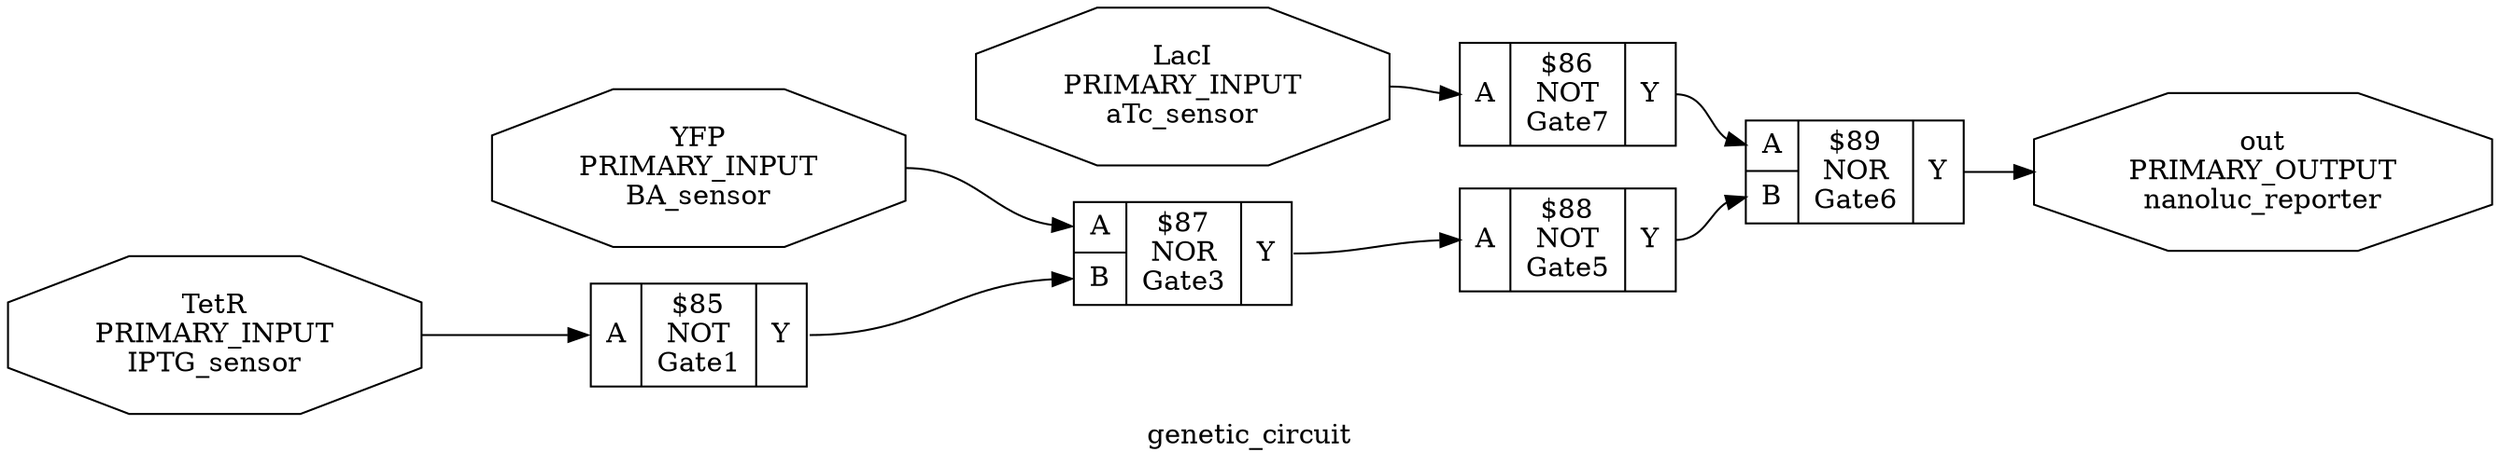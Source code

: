 digraph "genetic_circuit" {
label="genetic_circuit";
rankdir="LR";
remincross=true;
n5 [ shape=octagon, label="LacI\nPRIMARY_INPUT\naTc_sensor", fontcolor="black" ];
n6 [ shape=octagon, label="TetR\nPRIMARY_INPUT\nIPTG_sensor", fontcolor="black" ];
n7 [ shape=octagon, label="YFP\nPRIMARY_INPUT\nBA_sensor", fontcolor="black" ];
n8 [ shape=octagon, label="out\nPRIMARY_OUTPUT\nnanoluc_reporter", fontcolor="black" ];
c11 [ shape=record, label="{{<p9> A}|$85\nNOT\nGate1|{<p10> Y}}",  ];
c12 [ shape=record, label="{{<p9> A}|$86\nNOT\nGate7|{<p10> Y}}",  ];
c14 [ shape=record, label="{{<p9> A|<p13> B}|$87\nNOR\nGate3|{<p10> Y}}",  ];
c15 [ shape=record, label="{{<p9> A}|$88\nNOT\nGate5|{<p10> Y}}",  ];
c16 [ shape=record, label="{{<p9> A|<p13> B}|$89\nNOR\nGate6|{<p10> Y}}",  ];
c11:p10:e -> c14:p13:w [color="black", fontcolor="black", label=""];
c12:p10:e -> c16:p9:w [color="black", fontcolor="black", label=""];
c14:p10:e -> c15:p9:w [color="black", fontcolor="black", label=""];
c15:p10:e -> c16:p13:w [color="black", fontcolor="black", label=""];
n5:e -> c12:p9:w [color="black", fontcolor="black", label=""];
n6:e -> c11:p9:w [color="black", fontcolor="black", label=""];
n7:e -> c14:p9:w [color="black", fontcolor="black", label=""];
c16:p10:e -> n8:w [color="black", fontcolor="black", label=""];
}
